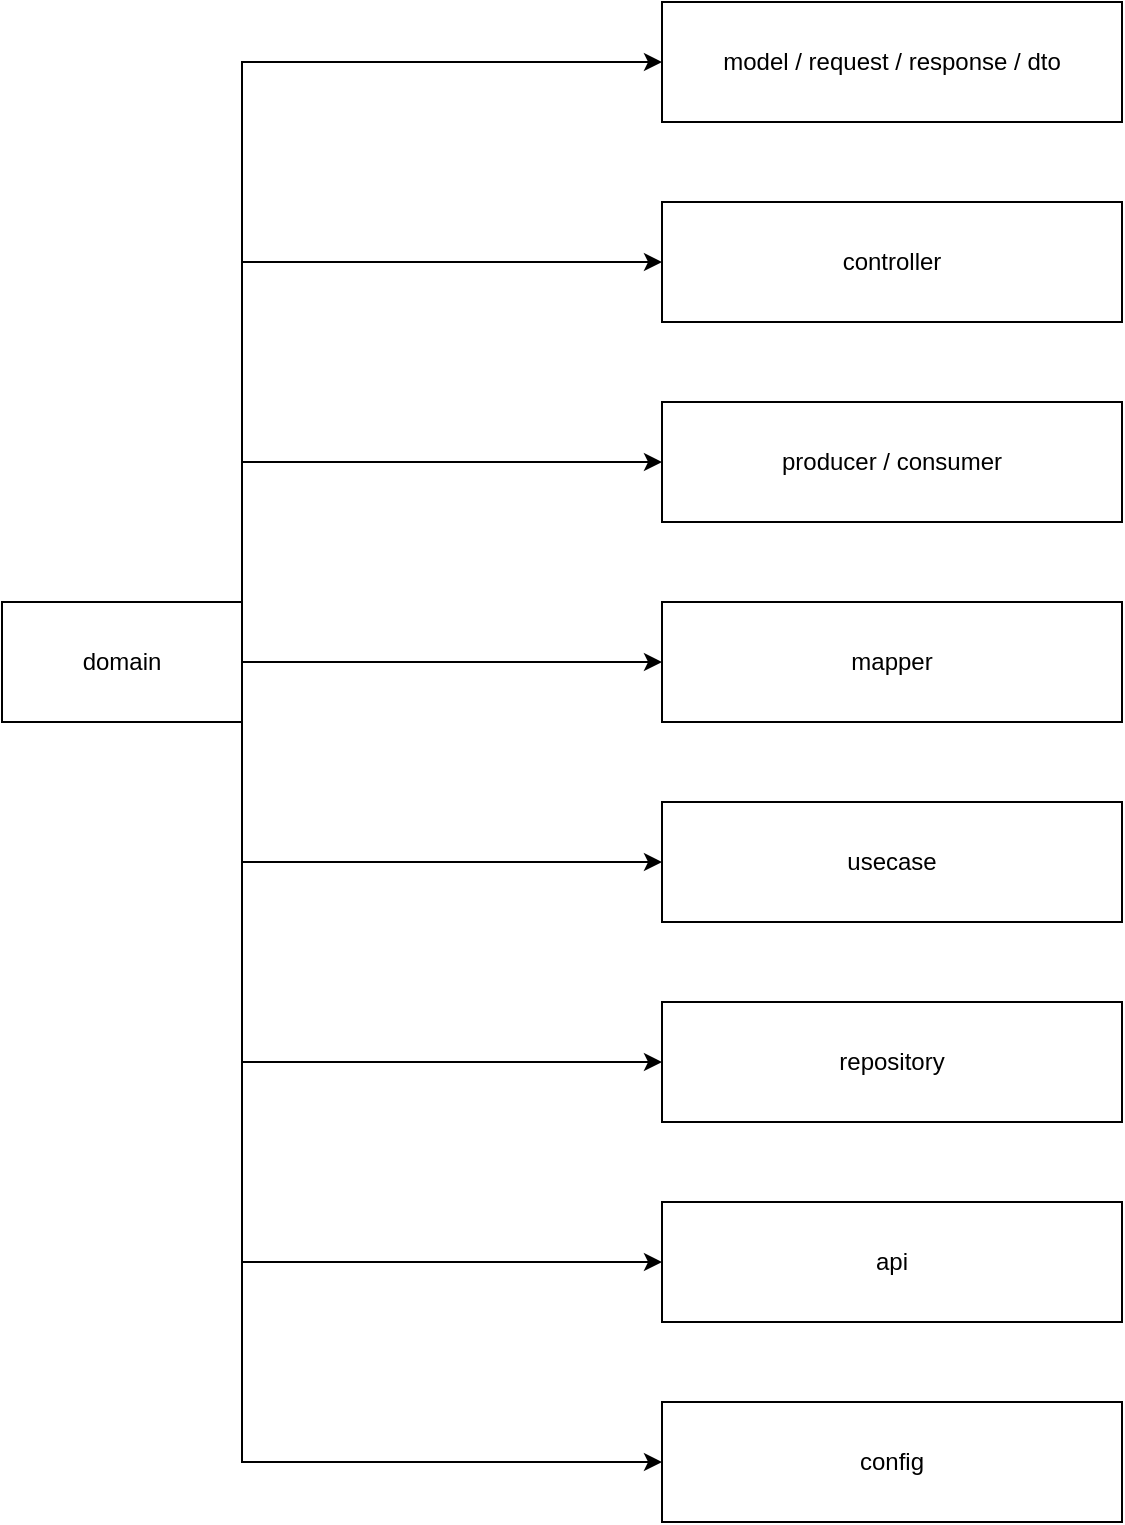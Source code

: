 <mxfile version="22.1.22" type="embed">
  <diagram name="Page-1" id="UNUOYvbMoOFPKfMw-J0_">
    <mxGraphModel dx="966" dy="768" grid="1" gridSize="10" guides="1" tooltips="1" connect="1" arrows="1" fold="1" page="1" pageScale="1" pageWidth="850" pageHeight="1100" math="0" shadow="0">
      <root>
        <mxCell id="0" />
        <mxCell id="1" parent="0" />
        <mxCell id="zEWX7sQgElZUiQxhhlT--7" style="edgeStyle=orthogonalEdgeStyle;rounded=0;orthogonalLoop=1;jettySize=auto;html=1;exitX=1;exitY=1;exitDx=0;exitDy=0;entryX=0;entryY=0.5;entryDx=0;entryDy=0;" parent="1" source="zEWX7sQgElZUiQxhhlT--1" target="zEWX7sQgElZUiQxhhlT--6" edge="1">
          <mxGeometry relative="1" as="geometry" />
        </mxCell>
        <mxCell id="zEWX7sQgElZUiQxhhlT--10" style="edgeStyle=orthogonalEdgeStyle;rounded=0;orthogonalLoop=1;jettySize=auto;html=1;exitX=1;exitY=0;exitDx=0;exitDy=0;entryX=0;entryY=0.5;entryDx=0;entryDy=0;" parent="1" source="zEWX7sQgElZUiQxhhlT--1" target="zEWX7sQgElZUiQxhhlT--3" edge="1">
          <mxGeometry relative="1" as="geometry" />
        </mxCell>
        <mxCell id="2" style="edgeStyle=orthogonalEdgeStyle;rounded=0;orthogonalLoop=1;jettySize=auto;html=1;exitX=1;exitY=0;exitDx=0;exitDy=0;entryX=0;entryY=0.5;entryDx=0;entryDy=0;" parent="1" source="zEWX7sQgElZUiQxhhlT--1" target="zEWX7sQgElZUiQxhhlT--2" edge="1">
          <mxGeometry relative="1" as="geometry" />
        </mxCell>
        <mxCell id="3" style="edgeStyle=orthogonalEdgeStyle;rounded=0;orthogonalLoop=1;jettySize=auto;html=1;exitX=1;exitY=1;exitDx=0;exitDy=0;entryX=0;entryY=0.5;entryDx=0;entryDy=0;" parent="1" source="zEWX7sQgElZUiQxhhlT--1" target="zEWX7sQgElZUiQxhhlT--5" edge="1">
          <mxGeometry relative="1" as="geometry" />
        </mxCell>
        <mxCell id="4" style="edgeStyle=orthogonalEdgeStyle;rounded=0;orthogonalLoop=1;jettySize=auto;html=1;exitX=1;exitY=0;exitDx=0;exitDy=0;entryX=0;entryY=0.5;entryDx=0;entryDy=0;" parent="1" source="zEWX7sQgElZUiQxhhlT--1" target="zEWX7sQgElZUiQxhhlT--4" edge="1">
          <mxGeometry relative="1" as="geometry" />
        </mxCell>
        <mxCell id="6" style="edgeStyle=orthogonalEdgeStyle;rounded=0;orthogonalLoop=1;jettySize=auto;html=1;exitX=1;exitY=0.5;exitDx=0;exitDy=0;entryX=0;entryY=0.5;entryDx=0;entryDy=0;" parent="1" source="zEWX7sQgElZUiQxhhlT--1" target="5" edge="1">
          <mxGeometry relative="1" as="geometry" />
        </mxCell>
        <mxCell id="8" style="edgeStyle=orthogonalEdgeStyle;rounded=0;orthogonalLoop=1;jettySize=auto;html=1;exitX=1;exitY=1;exitDx=0;exitDy=0;entryX=0;entryY=0.5;entryDx=0;entryDy=0;" parent="1" source="zEWX7sQgElZUiQxhhlT--1" target="7" edge="1">
          <mxGeometry relative="1" as="geometry" />
        </mxCell>
        <mxCell id="10" style="edgeStyle=orthogonalEdgeStyle;rounded=0;orthogonalLoop=1;jettySize=auto;html=1;exitX=1;exitY=1;exitDx=0;exitDy=0;entryX=0;entryY=0.5;entryDx=0;entryDy=0;" edge="1" parent="1" source="zEWX7sQgElZUiQxhhlT--1" target="9">
          <mxGeometry relative="1" as="geometry" />
        </mxCell>
        <mxCell id="zEWX7sQgElZUiQxhhlT--1" value="domain" style="rounded=0;whiteSpace=wrap;html=1;" parent="1" vertex="1">
          <mxGeometry x="180" y="340" width="120" height="60" as="geometry" />
        </mxCell>
        <mxCell id="zEWX7sQgElZUiQxhhlT--2" value="model / request / response / dto" style="rounded=0;whiteSpace=wrap;html=1;" parent="1" vertex="1">
          <mxGeometry x="510" y="40" width="230" height="60" as="geometry" />
        </mxCell>
        <mxCell id="zEWX7sQgElZUiQxhhlT--3" value="controller" style="rounded=0;whiteSpace=wrap;html=1;" parent="1" vertex="1">
          <mxGeometry x="510" y="140" width="230" height="60" as="geometry" />
        </mxCell>
        <mxCell id="zEWX7sQgElZUiQxhhlT--4" value="producer / consumer" style="rounded=0;whiteSpace=wrap;html=1;" parent="1" vertex="1">
          <mxGeometry x="510" y="240" width="230" height="60" as="geometry" />
        </mxCell>
        <mxCell id="zEWX7sQgElZUiQxhhlT--5" value="repository" style="rounded=0;whiteSpace=wrap;html=1;" parent="1" vertex="1">
          <mxGeometry x="510" y="540" width="230" height="60" as="geometry" />
        </mxCell>
        <mxCell id="zEWX7sQgElZUiQxhhlT--6" value="api" style="rounded=0;whiteSpace=wrap;html=1;" parent="1" vertex="1">
          <mxGeometry x="510" y="640" width="230" height="60" as="geometry" />
        </mxCell>
        <mxCell id="5" value="mapper" style="rounded=0;whiteSpace=wrap;html=1;" parent="1" vertex="1">
          <mxGeometry x="510" y="340" width="230" height="60" as="geometry" />
        </mxCell>
        <mxCell id="7" value="usecase" style="rounded=0;whiteSpace=wrap;html=1;" parent="1" vertex="1">
          <mxGeometry x="510" y="440" width="230" height="60" as="geometry" />
        </mxCell>
        <mxCell id="9" value="config" style="rounded=0;whiteSpace=wrap;html=1;" vertex="1" parent="1">
          <mxGeometry x="510" y="740" width="230" height="60" as="geometry" />
        </mxCell>
      </root>
    </mxGraphModel>
  </diagram>
</mxfile>
